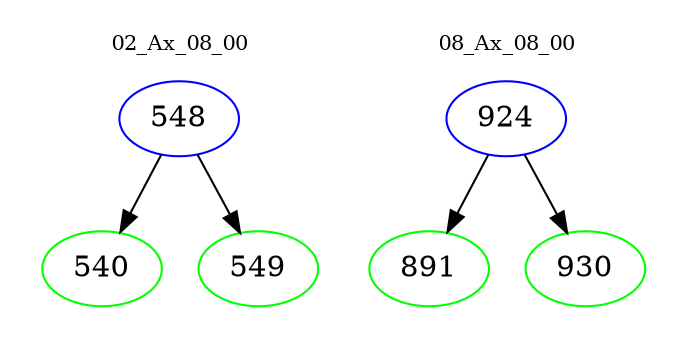 digraph{
subgraph cluster_0 {
color = white
label = "02_Ax_08_00";
fontsize=10;
T0_548 [label="548", color="blue"]
T0_548 -> T0_540 [color="black"]
T0_540 [label="540", color="green"]
T0_548 -> T0_549 [color="black"]
T0_549 [label="549", color="green"]
}
subgraph cluster_1 {
color = white
label = "08_Ax_08_00";
fontsize=10;
T1_924 [label="924", color="blue"]
T1_924 -> T1_891 [color="black"]
T1_891 [label="891", color="green"]
T1_924 -> T1_930 [color="black"]
T1_930 [label="930", color="green"]
}
}
